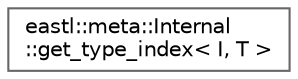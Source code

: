 digraph "类继承关系图"
{
 // LATEX_PDF_SIZE
  bgcolor="transparent";
  edge [fontname=Helvetica,fontsize=10,labelfontname=Helvetica,labelfontsize=10];
  node [fontname=Helvetica,fontsize=10,shape=box,height=0.2,width=0.4];
  rankdir="LR";
  Node0 [id="Node000000",label="eastl::meta::Internal\l::get_type_index\< I, T \>",height=0.2,width=0.4,color="grey40", fillcolor="white", style="filled",URL="$structeastl_1_1meta_1_1_internal_1_1get__type__index_3_01_i_00_01_t_01_4.html",tooltip=" "];
}
